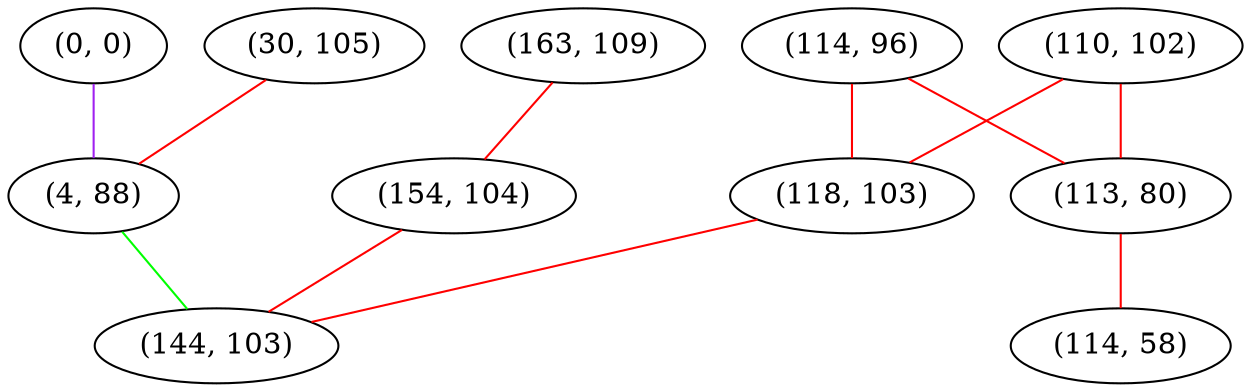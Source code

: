 graph "" {
"(114, 96)";
"(0, 0)";
"(163, 109)";
"(30, 105)";
"(110, 102)";
"(154, 104)";
"(118, 103)";
"(4, 88)";
"(113, 80)";
"(114, 58)";
"(144, 103)";
"(114, 96)" -- "(113, 80)"  [color=red, key=0, weight=1];
"(114, 96)" -- "(118, 103)"  [color=red, key=0, weight=1];
"(0, 0)" -- "(4, 88)"  [color=purple, key=0, weight=4];
"(163, 109)" -- "(154, 104)"  [color=red, key=0, weight=1];
"(30, 105)" -- "(4, 88)"  [color=red, key=0, weight=1];
"(110, 102)" -- "(113, 80)"  [color=red, key=0, weight=1];
"(110, 102)" -- "(118, 103)"  [color=red, key=0, weight=1];
"(154, 104)" -- "(144, 103)"  [color=red, key=0, weight=1];
"(118, 103)" -- "(144, 103)"  [color=red, key=0, weight=1];
"(4, 88)" -- "(144, 103)"  [color=green, key=0, weight=2];
"(113, 80)" -- "(114, 58)"  [color=red, key=0, weight=1];
}
